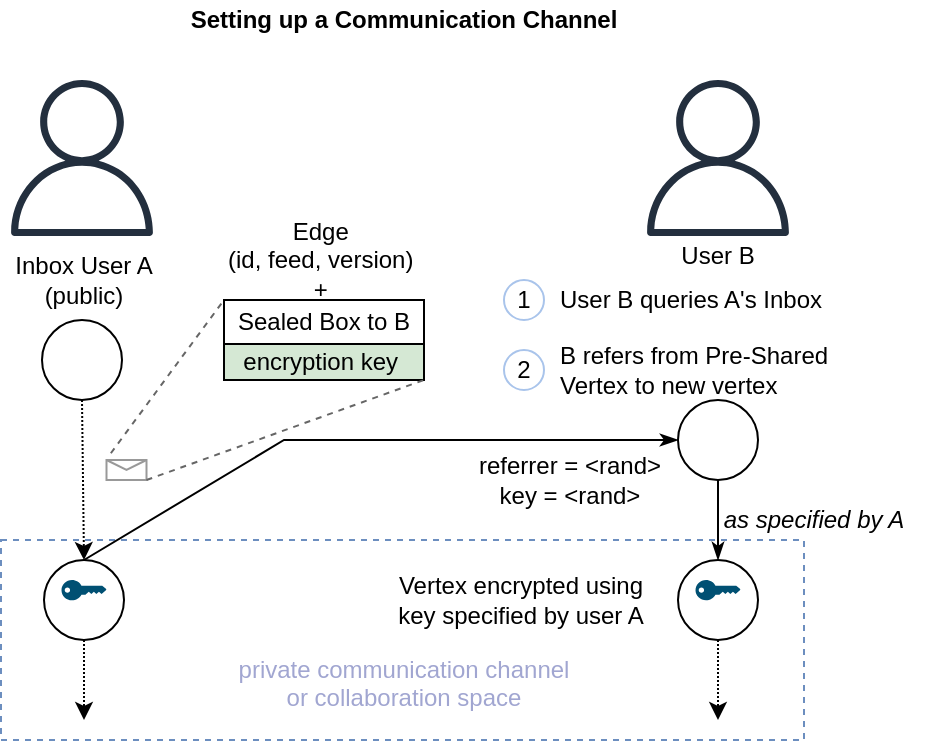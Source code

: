<mxfile version="14.1.8" type="device"><diagram id="KHSlk3qhgXtqBkXYzmjw" name="Seite-1"><mxGraphModel dx="622" dy="553" grid="1" gridSize="10" guides="1" tooltips="1" connect="1" arrows="1" fold="1" page="1" pageScale="1" pageWidth="827" pageHeight="1169" math="0" shadow="0"><root><mxCell id="0"/><mxCell id="1" parent="0"/><mxCell id="qR3oVUGpA_y0n_FQUEcp-3" value="Sealed Box to B" style="rounded=0;whiteSpace=wrap;html=1;" vertex="1" parent="1"><mxGeometry x="230" y="190" width="100" height="22" as="geometry"/></mxCell><mxCell id="-yZHtFXOO0M6K_zJvXWg-1" value="" style="outlineConnect=0;fontColor=#232F3E;gradientColor=none;fillColor=#232F3E;strokeColor=none;dashed=0;verticalLabelPosition=bottom;verticalAlign=top;align=center;html=1;fontSize=12;fontStyle=0;aspect=fixed;pointerEvents=1;shape=mxgraph.aws4.user;" parent="1" vertex="1"><mxGeometry x="120" y="80" width="78" height="78" as="geometry"/></mxCell><mxCell id="-yZHtFXOO0M6K_zJvXWg-2" value="" style="outlineConnect=0;fontColor=#232F3E;gradientColor=none;fillColor=#232F3E;strokeColor=none;dashed=0;verticalLabelPosition=bottom;verticalAlign=top;align=center;html=1;fontSize=12;fontStyle=0;aspect=fixed;pointerEvents=1;shape=mxgraph.aws4.user;" parent="1" vertex="1"><mxGeometry x="438" y="80" width="78" height="78" as="geometry"/></mxCell><mxCell id="-yZHtFXOO0M6K_zJvXWg-3" value="" style="ellipse;whiteSpace=wrap;html=1;aspect=fixed;" parent="1" vertex="1"><mxGeometry x="139" y="200" width="40" height="40" as="geometry"/></mxCell><mxCell id="-yZHtFXOO0M6K_zJvXWg-5" value="Inbox User A&lt;br&gt;(public)" style="text;html=1;strokeColor=none;fillColor=none;align=center;verticalAlign=middle;whiteSpace=wrap;rounded=0;" parent="1" vertex="1"><mxGeometry x="120" y="170" width="80" height="20" as="geometry"/></mxCell><mxCell id="-yZHtFXOO0M6K_zJvXWg-26" style="edgeStyle=none;rounded=0;orthogonalLoop=1;jettySize=auto;html=1;dashed=1;dashPattern=1 1;" parent="1" source="-yZHtFXOO0M6K_zJvXWg-16" edge="1"><mxGeometry relative="1" as="geometry"><mxPoint x="160" y="400" as="targetPoint"/></mxGeometry></mxCell><mxCell id="-yZHtFXOO0M6K_zJvXWg-16" value="" style="ellipse;whiteSpace=wrap;html=1;aspect=fixed;" parent="1" vertex="1"><mxGeometry x="140" y="320" width="40" height="40" as="geometry"/></mxCell><mxCell id="-yZHtFXOO0M6K_zJvXWg-27" style="edgeStyle=none;rounded=0;orthogonalLoop=1;jettySize=auto;html=1;dashed=1;dashPattern=1 1;" parent="1" source="-yZHtFXOO0M6K_zJvXWg-18" edge="1"><mxGeometry relative="1" as="geometry"><mxPoint x="477" y="400" as="targetPoint"/></mxGeometry></mxCell><mxCell id="-yZHtFXOO0M6K_zJvXWg-18" value="" style="ellipse;whiteSpace=wrap;html=1;aspect=fixed;" parent="1" vertex="1"><mxGeometry x="457" y="320" width="40" height="40" as="geometry"/></mxCell><mxCell id="-yZHtFXOO0M6K_zJvXWg-23" value="Vertex encrypted using key specified by user A" style="text;html=1;strokeColor=none;fillColor=none;align=center;verticalAlign=middle;whiteSpace=wrap;rounded=0;" parent="1" vertex="1"><mxGeometry x="311" y="330" width="135" height="20" as="geometry"/></mxCell><mxCell id="-yZHtFXOO0M6K_zJvXWg-25" value="&lt;font color=&quot;#a1a6d1&quot;&gt;&lt;br&gt;&lt;br&gt;&lt;br&gt;private communication channel&lt;br&gt;or collaboration space&lt;br&gt;&lt;/font&gt;" style="rounded=0;whiteSpace=wrap;html=1;dashed=1;strokeColor=#6c8ebf;fillColor=none;" parent="1" vertex="1"><mxGeometry x="118.5" y="310" width="401.5" height="100" as="geometry"/></mxCell><mxCell id="ZVZ7n7SSqe-cbZkegLwO-7" style="rounded=0;orthogonalLoop=1;jettySize=auto;html=1;entryX=0;entryY=0.5;entryDx=0;entryDy=0;startArrow=none;startFill=0;endArrow=classicThin;endFill=1;strokeColor=#000000;exitX=0.5;exitY=0;exitDx=0;exitDy=0;" parent="1" source="-yZHtFXOO0M6K_zJvXWg-16" target="ZVZ7n7SSqe-cbZkegLwO-5" edge="1"><mxGeometry relative="1" as="geometry"><Array as="points"><mxPoint x="260" y="260"/></Array></mxGeometry></mxCell><mxCell id="-yZHtFXOO0M6K_zJvXWg-42" value="" style="points=[[0,0.5,0],[0.24,0,0],[0.5,0.28,0],[0.995,0.475,0],[0.5,0.72,0],[0.24,1,0]];verticalLabelPosition=bottom;html=1;verticalAlign=top;aspect=fixed;align=center;pointerEvents=1;shape=mxgraph.cisco19.key;fillColor=#005073;strokeColor=none;" parent="1" vertex="1"><mxGeometry x="148.75" y="330" width="22.5" height="10.13" as="geometry"/></mxCell><mxCell id="-yZHtFXOO0M6K_zJvXWg-43" value="" style="points=[[0,0.5,0],[0.24,0,0],[0.5,0.28,0],[0.995,0.475,0],[0.5,0.72,0],[0.24,1,0]];verticalLabelPosition=bottom;html=1;verticalAlign=top;aspect=fixed;align=center;pointerEvents=1;shape=mxgraph.cisco19.key;fillColor=#005073;strokeColor=none;" parent="1" vertex="1"><mxGeometry x="465.75" y="330" width="22.5" height="10.13" as="geometry"/></mxCell><mxCell id="ZVZ7n7SSqe-cbZkegLwO-6" style="edgeStyle=orthogonalEdgeStyle;rounded=0;orthogonalLoop=1;jettySize=auto;html=1;entryX=0.5;entryY=0;entryDx=0;entryDy=0;startArrow=none;startFill=0;endArrow=classicThin;endFill=1;strokeColor=#000000;" parent="1" source="ZVZ7n7SSqe-cbZkegLwO-5" target="-yZHtFXOO0M6K_zJvXWg-18" edge="1"><mxGeometry relative="1" as="geometry"/></mxCell><mxCell id="ZVZ7n7SSqe-cbZkegLwO-5" value="" style="ellipse;whiteSpace=wrap;html=1;aspect=fixed;align=left;" parent="1" vertex="1"><mxGeometry x="457" y="240" width="40" height="40" as="geometry"/></mxCell><mxCell id="ZVZ7n7SSqe-cbZkegLwO-8" value="referrer = &amp;lt;rand&amp;gt;&lt;br&gt;key = &amp;lt;rand&amp;gt;" style="text;html=1;strokeColor=none;fillColor=none;align=center;verticalAlign=middle;whiteSpace=wrap;rounded=0;" parent="1" vertex="1"><mxGeometry x="345" y="270" width="116" height="20" as="geometry"/></mxCell><mxCell id="ZVZ7n7SSqe-cbZkegLwO-9" value="User B" style="text;html=1;strokeColor=none;fillColor=none;align=center;verticalAlign=middle;whiteSpace=wrap;rounded=0;" parent="1" vertex="1"><mxGeometry x="457" y="158" width="40" height="20" as="geometry"/></mxCell><mxCell id="ZVZ7n7SSqe-cbZkegLwO-12" value="1" style="ellipse;whiteSpace=wrap;html=1;aspect=fixed;strokeColor=#A9C4EB;fillColor=none;align=center;" parent="1" vertex="1"><mxGeometry x="370" y="180" width="20" height="20" as="geometry"/></mxCell><mxCell id="ZVZ7n7SSqe-cbZkegLwO-13" value="User B queries A's Inbox" style="text;html=1;strokeColor=none;fillColor=none;align=left;verticalAlign=middle;whiteSpace=wrap;rounded=0;" parent="1" vertex="1"><mxGeometry x="396" y="180" width="145" height="20" as="geometry"/></mxCell><mxCell id="ZVZ7n7SSqe-cbZkegLwO-14" value="2" style="ellipse;whiteSpace=wrap;html=1;aspect=fixed;strokeColor=#A9C4EB;fillColor=none;align=center;" parent="1" vertex="1"><mxGeometry x="370" y="215" width="20" height="20" as="geometry"/></mxCell><mxCell id="ZVZ7n7SSqe-cbZkegLwO-15" value="B refers from Pre-Shared Vertex to new vertex" style="text;html=1;strokeColor=none;fillColor=none;align=left;verticalAlign=middle;whiteSpace=wrap;rounded=0;" parent="1" vertex="1"><mxGeometry x="396" y="210" width="145" height="30" as="geometry"/></mxCell><mxCell id="ZVZ7n7SSqe-cbZkegLwO-16" value="&lt;i&gt;as specified by A&lt;/i&gt;" style="text;html=1;strokeColor=none;fillColor=none;align=center;verticalAlign=middle;whiteSpace=wrap;rounded=0;" parent="1" vertex="1"><mxGeometry x="470" y="290" width="110" height="20" as="geometry"/></mxCell><mxCell id="qR3oVUGpA_y0n_FQUEcp-1" value="" style="endArrow=classic;html=1;dashed=1;dashPattern=1 1;exitX=0.5;exitY=1;exitDx=0;exitDy=0;" edge="1" parent="1" source="-yZHtFXOO0M6K_zJvXWg-3"><mxGeometry width="50" height="50" relative="1" as="geometry"><mxPoint x="160" y="280" as="sourcePoint"/><mxPoint x="160" y="320" as="targetPoint"/></mxGeometry></mxCell><mxCell id="qR3oVUGpA_y0n_FQUEcp-2" value="encryption key&amp;nbsp;" style="rounded=0;whiteSpace=wrap;html=1;fillColor=#d5e8d4;" vertex="1" parent="1"><mxGeometry x="230" y="212" width="100" height="18" as="geometry"/></mxCell><mxCell id="qR3oVUGpA_y0n_FQUEcp-4" value="&lt;div style=&quot;text-align: center&quot;&gt;&lt;span&gt;Edge&lt;/span&gt;&lt;/div&gt;&lt;div style=&quot;text-align: center&quot;&gt;&lt;span&gt;(id, feed, version)&lt;/span&gt;&lt;/div&gt;&lt;div style=&quot;text-align: center&quot;&gt;&lt;span&gt;+&lt;/span&gt;&lt;/div&gt;" style="text;html=1;strokeColor=none;fillColor=none;align=left;verticalAlign=middle;whiteSpace=wrap;rounded=0;" vertex="1" parent="1"><mxGeometry x="230" y="150" width="100" height="40" as="geometry"/></mxCell><mxCell id="qR3oVUGpA_y0n_FQUEcp-5" value="" style="endArrow=none;dashed=1;html=1;strokeWidth=1;entryX=0;entryY=0;entryDx=0;entryDy=0;fillColor=#f5f5f5;strokeColor=#666666;exitX=0.109;exitY=-0.338;exitDx=0;exitDy=0;exitPerimeter=0;" edge="1" parent="1" source="qR3oVUGpA_y0n_FQUEcp-7" target="qR3oVUGpA_y0n_FQUEcp-3"><mxGeometry width="50" height="50" relative="1" as="geometry"><mxPoint x="170" y="290" as="sourcePoint"/><mxPoint x="350" y="300" as="targetPoint"/></mxGeometry></mxCell><mxCell id="qR3oVUGpA_y0n_FQUEcp-7" value="" style="verticalLabelPosition=bottom;shadow=0;dashed=0;align=center;html=1;verticalAlign=top;strokeWidth=1;shape=mxgraph.mockup.misc.mail2;strokeColor=#999999;" vertex="1" parent="1"><mxGeometry x="171.25" y="270" width="20" height="10" as="geometry"/></mxCell><mxCell id="qR3oVUGpA_y0n_FQUEcp-8" value="" style="endArrow=none;dashed=1;html=1;strokeWidth=1;entryX=1;entryY=1;entryDx=0;entryDy=0;fillColor=#f5f5f5;strokeColor=#666666;exitX=1;exitY=1;exitDx=0;exitDy=0;exitPerimeter=0;" edge="1" parent="1" source="qR3oVUGpA_y0n_FQUEcp-7" target="qR3oVUGpA_y0n_FQUEcp-2"><mxGeometry width="50" height="50" relative="1" as="geometry"><mxPoint x="191.42" y="281.19" as="sourcePoint"/><mxPoint x="240.0" y="200" as="targetPoint"/></mxGeometry></mxCell><mxCell id="qR3oVUGpA_y0n_FQUEcp-9" value="&lt;b&gt;Setting up a Communication Channel&lt;/b&gt;" style="text;html=1;strokeColor=none;fillColor=none;align=center;verticalAlign=middle;whiteSpace=wrap;rounded=0;" vertex="1" parent="1"><mxGeometry x="118.5" y="40" width="401.5" height="20" as="geometry"/></mxCell></root></mxGraphModel></diagram></mxfile>